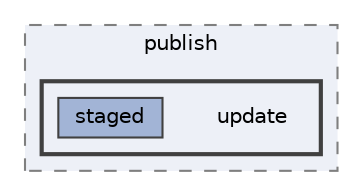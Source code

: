 digraph "BLAZAM/bin/Release/net6.0/publish/update"
{
 // LATEX_PDF_SIZE
  bgcolor="transparent";
  edge [fontname=Helvetica,fontsize=10,labelfontname=Helvetica,labelfontsize=10];
  node [fontname=Helvetica,fontsize=10,shape=box,height=0.2,width=0.4];
  compound=true
  subgraph clusterdir_4fb4f0170b15ff2a324b8637e2f155fb {
    graph [ bgcolor="#edf0f7", pencolor="grey50", label="publish", fontname=Helvetica,fontsize=10 style="filled,dashed", URL="dir_4fb4f0170b15ff2a324b8637e2f155fb.html",tooltip=""]
  subgraph clusterdir_cd5c69a8a19c8875c4925ba0557dc699 {
    graph [ bgcolor="#edf0f7", pencolor="grey25", label="", fontname=Helvetica,fontsize=10 style="filled,bold", URL="dir_cd5c69a8a19c8875c4925ba0557dc699.html",tooltip=""]
    dir_cd5c69a8a19c8875c4925ba0557dc699 [shape=plaintext, label="update"];
  dir_addc1b8f7c3d81d1afa849ab1f4b9bd7 [label="staged", fillcolor="#a2b4d6", color="grey25", style="filled", URL="dir_addc1b8f7c3d81d1afa849ab1f4b9bd7.html",tooltip=""];
  }
  }
}
